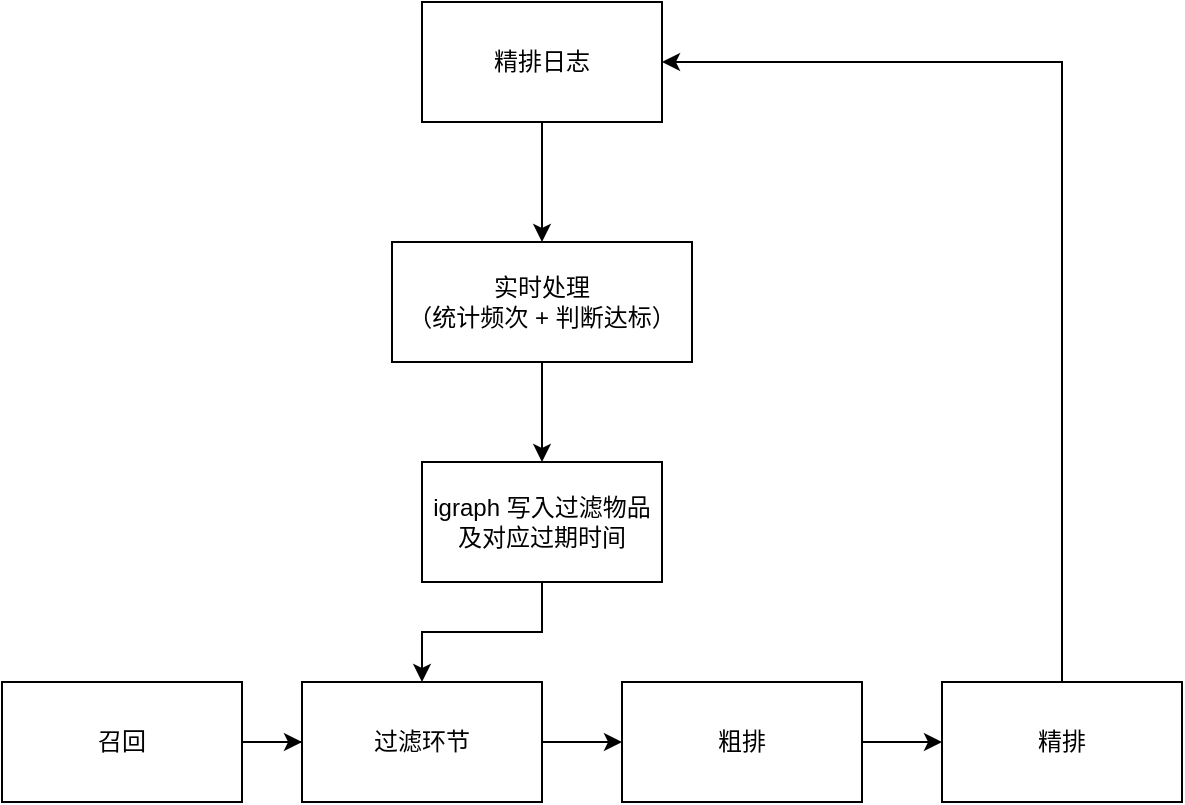 <mxfile version="28.2.7">
  <diagram name="第 1 页" id="Yc3pT3YUkM70nsO1i6sX">
    <mxGraphModel dx="1018" dy="595" grid="1" gridSize="10" guides="1" tooltips="1" connect="1" arrows="1" fold="1" page="1" pageScale="1" pageWidth="827" pageHeight="1169" math="0" shadow="0">
      <root>
        <mxCell id="0" />
        <mxCell id="1" parent="0" />
        <mxCell id="UIplOliulNh_B8PLG05a-9" value="" style="edgeStyle=orthogonalEdgeStyle;rounded=0;orthogonalLoop=1;jettySize=auto;html=1;" edge="1" parent="1" source="UIplOliulNh_B8PLG05a-1" target="UIplOliulNh_B8PLG05a-2">
          <mxGeometry relative="1" as="geometry" />
        </mxCell>
        <mxCell id="UIplOliulNh_B8PLG05a-1" value="精排日志" style="rounded=0;whiteSpace=wrap;html=1;" vertex="1" parent="1">
          <mxGeometry x="340" y="150" width="120" height="60" as="geometry" />
        </mxCell>
        <mxCell id="UIplOliulNh_B8PLG05a-10" value="" style="edgeStyle=orthogonalEdgeStyle;rounded=0;orthogonalLoop=1;jettySize=auto;html=1;" edge="1" parent="1" source="UIplOliulNh_B8PLG05a-2" target="UIplOliulNh_B8PLG05a-3">
          <mxGeometry relative="1" as="geometry" />
        </mxCell>
        <mxCell id="UIplOliulNh_B8PLG05a-2" value="实时处理&lt;div&gt;（统计频次 + 判断达标）&lt;/div&gt;" style="rounded=0;whiteSpace=wrap;html=1;" vertex="1" parent="1">
          <mxGeometry x="325" y="270" width="150" height="60" as="geometry" />
        </mxCell>
        <mxCell id="UIplOliulNh_B8PLG05a-11" value="" style="edgeStyle=orthogonalEdgeStyle;rounded=0;orthogonalLoop=1;jettySize=auto;html=1;entryX=0.5;entryY=0;entryDx=0;entryDy=0;" edge="1" parent="1" source="UIplOliulNh_B8PLG05a-3" target="UIplOliulNh_B8PLG05a-14">
          <mxGeometry relative="1" as="geometry">
            <mxPoint x="290" y="520" as="targetPoint" />
          </mxGeometry>
        </mxCell>
        <mxCell id="UIplOliulNh_B8PLG05a-3" value="igraph 写入过滤物品及对应过期时间" style="rounded=0;whiteSpace=wrap;html=1;" vertex="1" parent="1">
          <mxGeometry x="340" y="380" width="120" height="60" as="geometry" />
        </mxCell>
        <mxCell id="UIplOliulNh_B8PLG05a-12" value="" style="edgeStyle=orthogonalEdgeStyle;rounded=0;orthogonalLoop=1;jettySize=auto;html=1;" edge="1" parent="1" source="UIplOliulNh_B8PLG05a-4" target="UIplOliulNh_B8PLG05a-5">
          <mxGeometry relative="1" as="geometry" />
        </mxCell>
        <mxCell id="UIplOliulNh_B8PLG05a-15" value="" style="edgeStyle=orthogonalEdgeStyle;rounded=0;orthogonalLoop=1;jettySize=auto;html=1;" edge="1" parent="1" source="UIplOliulNh_B8PLG05a-4" target="UIplOliulNh_B8PLG05a-14">
          <mxGeometry relative="1" as="geometry" />
        </mxCell>
        <mxCell id="UIplOliulNh_B8PLG05a-4" value="召回" style="rounded=0;whiteSpace=wrap;html=1;" vertex="1" parent="1">
          <mxGeometry x="130" y="490" width="120" height="60" as="geometry" />
        </mxCell>
        <mxCell id="UIplOliulNh_B8PLG05a-16" value="" style="edgeStyle=orthogonalEdgeStyle;rounded=0;orthogonalLoop=1;jettySize=auto;html=1;" edge="1" parent="1" source="UIplOliulNh_B8PLG05a-5" target="UIplOliulNh_B8PLG05a-6">
          <mxGeometry relative="1" as="geometry" />
        </mxCell>
        <mxCell id="UIplOliulNh_B8PLG05a-5" value="粗排" style="rounded=0;whiteSpace=wrap;html=1;" vertex="1" parent="1">
          <mxGeometry x="440" y="490" width="120" height="60" as="geometry" />
        </mxCell>
        <mxCell id="UIplOliulNh_B8PLG05a-8" style="edgeStyle=orthogonalEdgeStyle;rounded=0;orthogonalLoop=1;jettySize=auto;html=1;entryX=1;entryY=0.5;entryDx=0;entryDy=0;exitX=0.5;exitY=0;exitDx=0;exitDy=0;" edge="1" parent="1" source="UIplOliulNh_B8PLG05a-6" target="UIplOliulNh_B8PLG05a-1">
          <mxGeometry relative="1" as="geometry" />
        </mxCell>
        <mxCell id="UIplOliulNh_B8PLG05a-6" value="精排" style="rounded=0;whiteSpace=wrap;html=1;" vertex="1" parent="1">
          <mxGeometry x="600" y="490" width="120" height="60" as="geometry" />
        </mxCell>
        <mxCell id="UIplOliulNh_B8PLG05a-14" value="过滤环节" style="whiteSpace=wrap;html=1;rounded=0;" vertex="1" parent="1">
          <mxGeometry x="280" y="490" width="120" height="60" as="geometry" />
        </mxCell>
      </root>
    </mxGraphModel>
  </diagram>
</mxfile>
